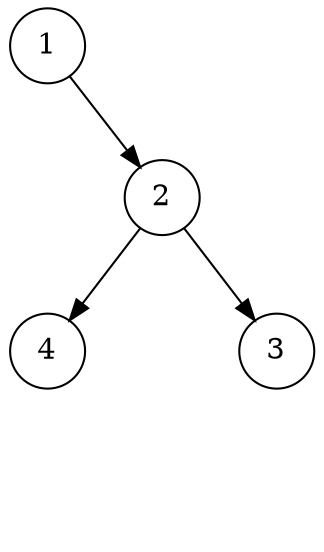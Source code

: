 digraph G {
124 [shape=circle, label="1"];
_n2 [shape=circle, label="#", style=invis];
124->_n2 [style=invis, weight=10];
124->126;
126 [shape=circle, label="2"];
126->129;
_n4 [shape=circle, label="#", style=invis];
126->_n4 [style=invis, weight=10];
126->128;
129 [shape=circle, label="4"];
_n6 [shape=circle, label="#", style=invis];
129->_n6 [style=invis, weight=10];
128 [shape=circle, label="3"];
_n8 [shape=circle, label="#", style=invis];
128->_n8 [style=invis, weight=10];
}
